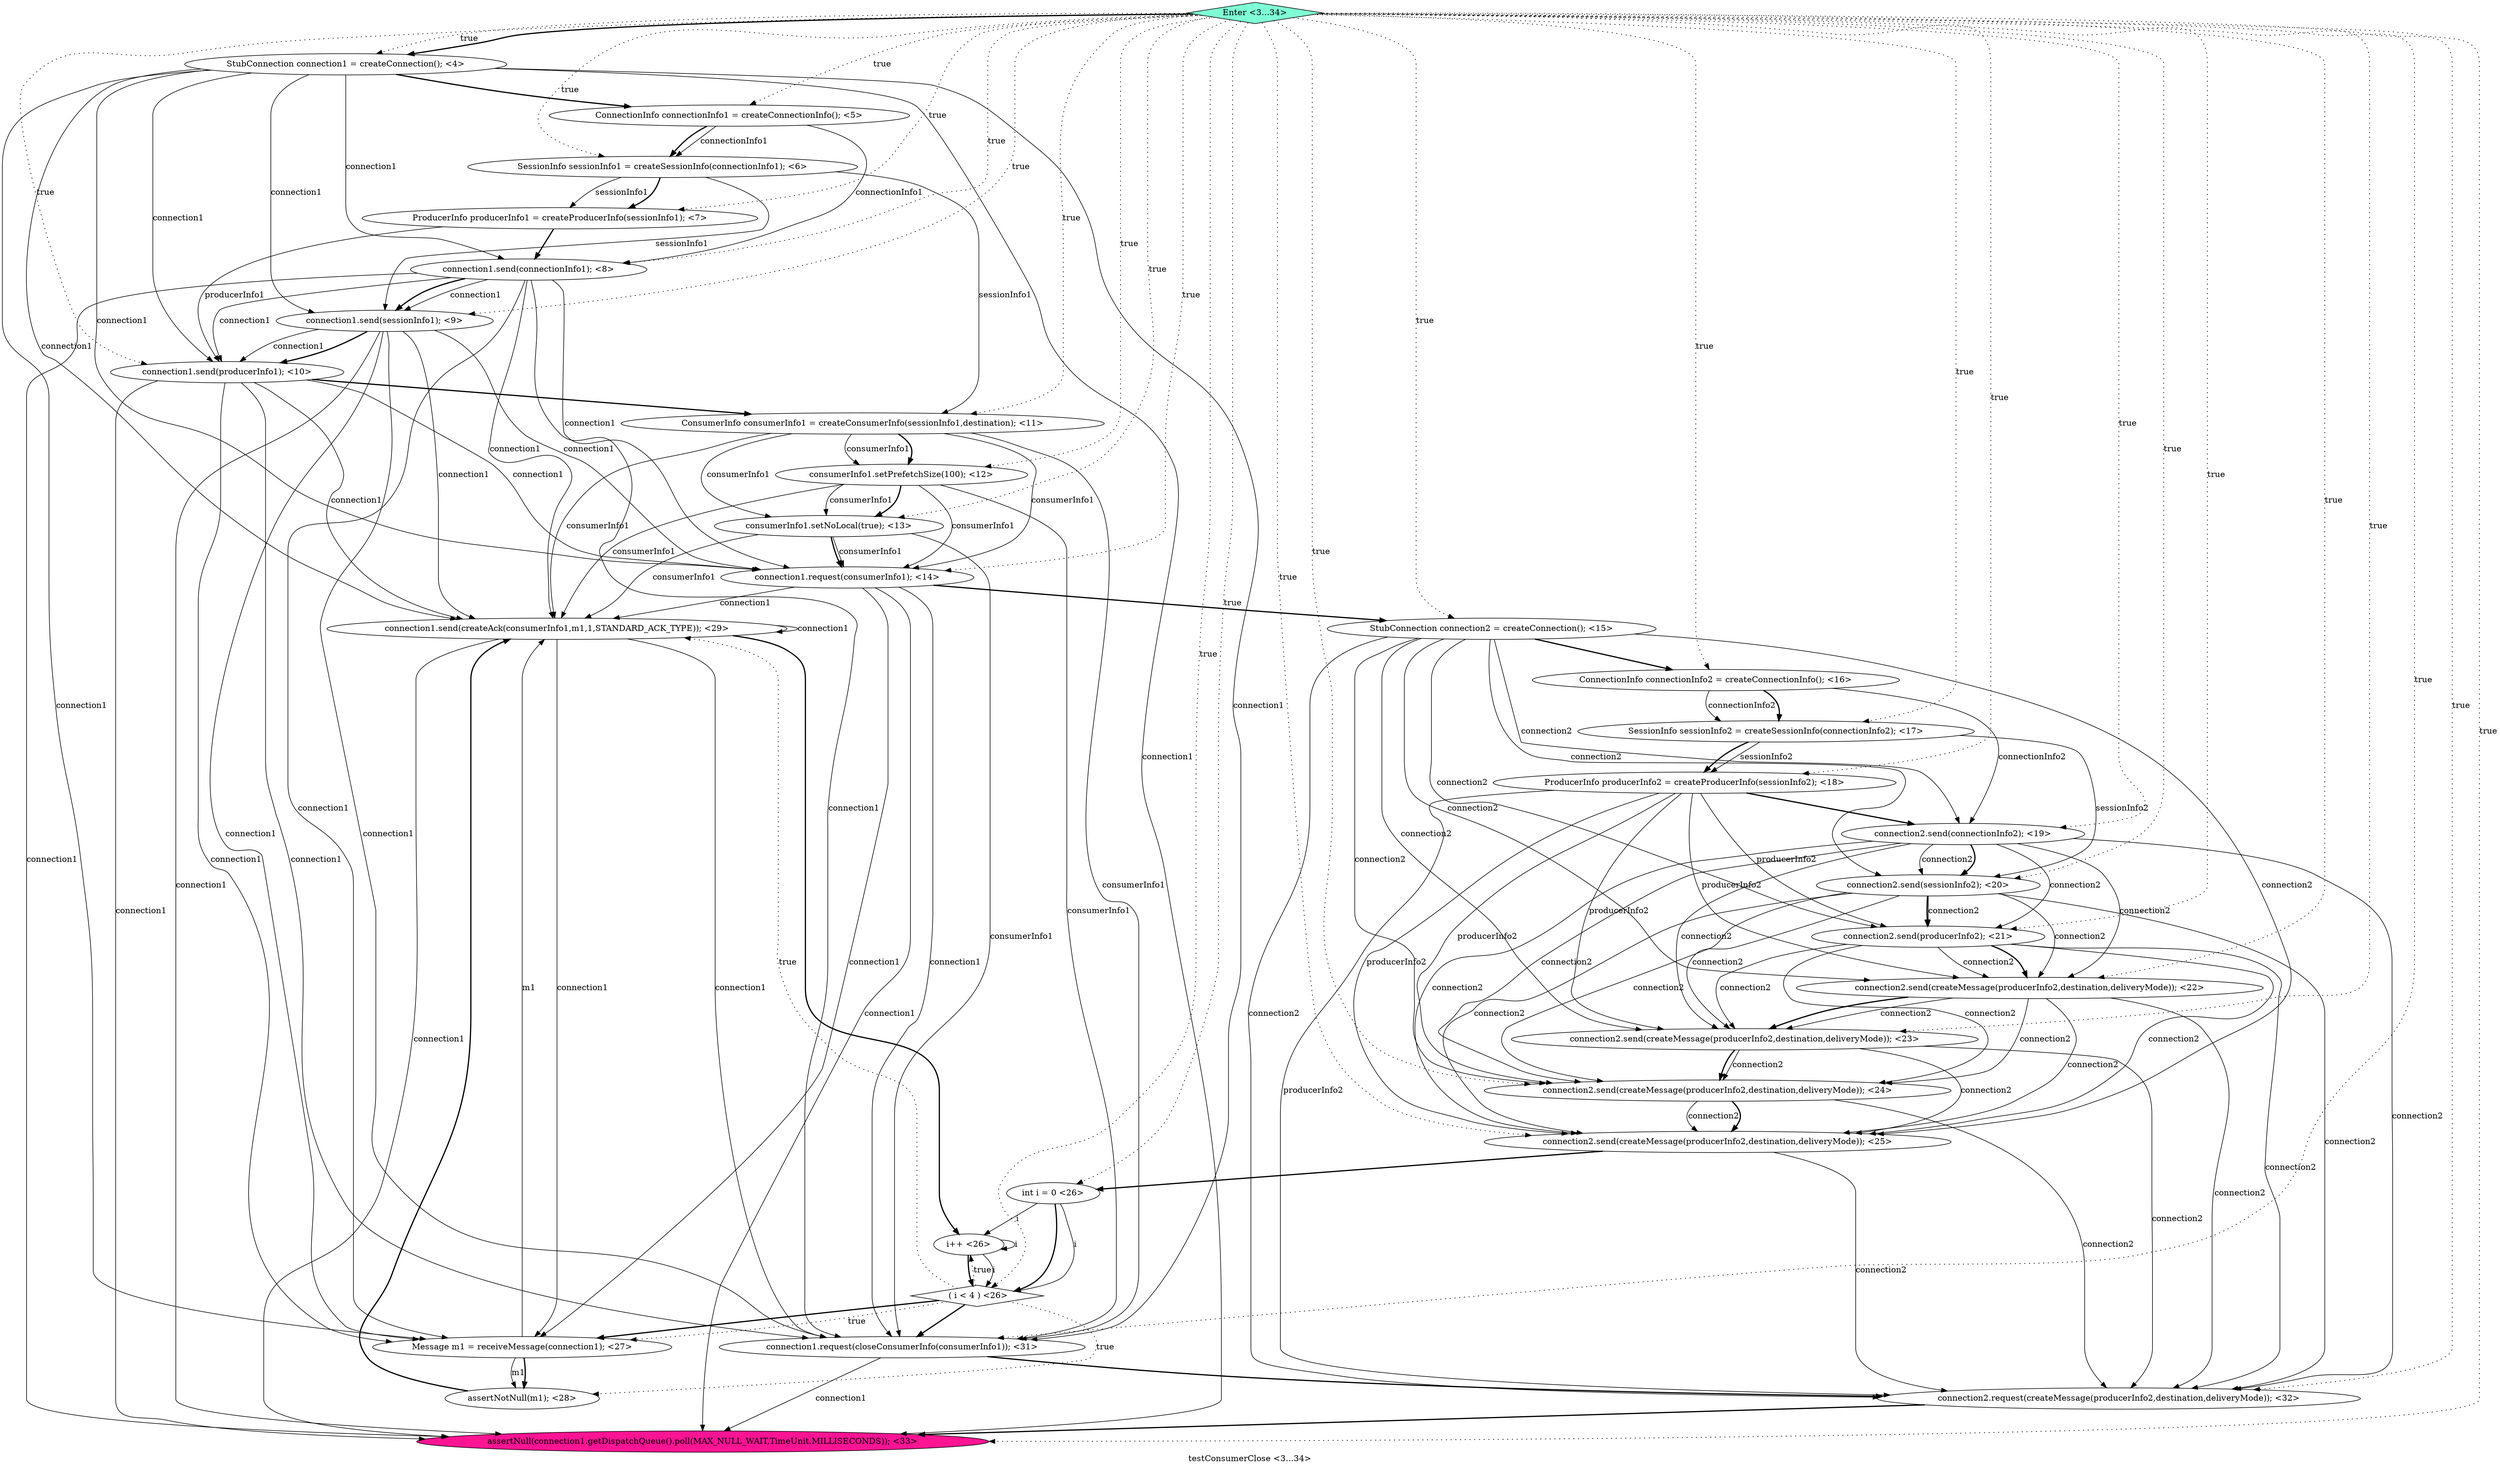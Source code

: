 digraph PDG {
label = "testConsumerClose <3...34>";
0.27 [style = filled, label = "connection1.send(createAck(consumerInfo1,m1,1,STANDARD_ACK_TYPE)); <29>", fillcolor = white, shape = ellipse];
0.23 [style = filled, label = " ( i < 4 ) <26>", fillcolor = white, shape = diamond];
0.1 [style = filled, label = "ConnectionInfo connectionInfo1 = createConnectionInfo(); <5>", fillcolor = white, shape = ellipse];
0.8 [style = filled, label = "consumerInfo1.setPrefetchSize(100); <12>", fillcolor = white, shape = ellipse];
0.10 [style = filled, label = "connection1.request(consumerInfo1); <14>", fillcolor = white, shape = ellipse];
0.20 [style = filled, label = "connection2.send(createMessage(producerInfo2,destination,deliveryMode)); <24>", fillcolor = white, shape = ellipse];
0.5 [style = filled, label = "connection1.send(sessionInfo1); <9>", fillcolor = white, shape = ellipse];
0.18 [style = filled, label = "connection2.send(createMessage(producerInfo2,destination,deliveryMode)); <22>", fillcolor = white, shape = ellipse];
0.11 [style = filled, label = "StubConnection connection2 = createConnection(); <15>", fillcolor = white, shape = ellipse];
0.22 [style = filled, label = "int i = 0 <26>", fillcolor = white, shape = ellipse];
0.6 [style = filled, label = "connection1.send(producerInfo1); <10>", fillcolor = white, shape = ellipse];
0.14 [style = filled, label = "ProducerInfo producerInfo2 = createProducerInfo(sessionInfo2); <18>", fillcolor = white, shape = ellipse];
0.19 [style = filled, label = "connection2.send(createMessage(producerInfo2,destination,deliveryMode)); <23>", fillcolor = white, shape = ellipse];
0.28 [style = filled, label = "connection1.request(closeConsumerInfo(consumerInfo1)); <31>", fillcolor = white, shape = ellipse];
0.13 [style = filled, label = "SessionInfo sessionInfo2 = createSessionInfo(connectionInfo2); <17>", fillcolor = white, shape = ellipse];
0.25 [style = filled, label = "Message m1 = receiveMessage(connection1); <27>", fillcolor = white, shape = ellipse];
0.4 [style = filled, label = "connection1.send(connectionInfo1); <8>", fillcolor = white, shape = ellipse];
0.24 [style = filled, label = "i++ <26>", fillcolor = white, shape = ellipse];
0.29 [style = filled, label = "connection2.request(createMessage(producerInfo2,destination,deliveryMode)); <32>", fillcolor = white, shape = ellipse];
0.9 [style = filled, label = "consumerInfo1.setNoLocal(true); <13>", fillcolor = white, shape = ellipse];
0.17 [style = filled, label = "connection2.send(producerInfo2); <21>", fillcolor = white, shape = ellipse];
0.12 [style = filled, label = "ConnectionInfo connectionInfo2 = createConnectionInfo(); <16>", fillcolor = white, shape = ellipse];
0.26 [style = filled, label = "assertNotNull(m1); <28>", fillcolor = white, shape = ellipse];
0.31 [style = filled, label = "Enter <3...34>", fillcolor = aquamarine, shape = diamond];
0.15 [style = filled, label = "connection2.send(connectionInfo2); <19>", fillcolor = white, shape = ellipse];
0.21 [style = filled, label = "connection2.send(createMessage(producerInfo2,destination,deliveryMode)); <25>", fillcolor = white, shape = ellipse];
0.3 [style = filled, label = "ProducerInfo producerInfo1 = createProducerInfo(sessionInfo1); <7>", fillcolor = white, shape = ellipse];
0.2 [style = filled, label = "SessionInfo sessionInfo1 = createSessionInfo(connectionInfo1); <6>", fillcolor = white, shape = ellipse];
0.16 [style = filled, label = "connection2.send(sessionInfo2); <20>", fillcolor = white, shape = ellipse];
0.30 [style = filled, label = "assertNull(connection1.getDispatchQueue().poll(MAX_NULL_WAIT,TimeUnit.MILLISECONDS)); <33>", fillcolor = deeppink, shape = ellipse];
0.0 [style = filled, label = "StubConnection connection1 = createConnection(); <4>", fillcolor = white, shape = ellipse];
0.7 [style = filled, label = "ConsumerInfo consumerInfo1 = createConsumerInfo(sessionInfo1,destination); <11>", fillcolor = white, shape = ellipse];
0.0 -> 0.1 [style = bold, label=""];
0.0 -> 0.4 [style = solid, label="connection1"];
0.0 -> 0.5 [style = solid, label="connection1"];
0.0 -> 0.6 [style = solid, label="connection1"];
0.0 -> 0.10 [style = solid, label="connection1"];
0.0 -> 0.25 [style = solid, label="connection1"];
0.0 -> 0.27 [style = solid, label="connection1"];
0.0 -> 0.28 [style = solid, label="connection1"];
0.0 -> 0.30 [style = solid, label="connection1"];
0.1 -> 0.2 [style = solid, label="connectionInfo1"];
0.1 -> 0.2 [style = bold, label=""];
0.1 -> 0.4 [style = solid, label="connectionInfo1"];
0.2 -> 0.3 [style = solid, label="sessionInfo1"];
0.2 -> 0.3 [style = bold, label=""];
0.2 -> 0.5 [style = solid, label="sessionInfo1"];
0.2 -> 0.7 [style = solid, label="sessionInfo1"];
0.3 -> 0.4 [style = bold, label=""];
0.3 -> 0.6 [style = solid, label="producerInfo1"];
0.4 -> 0.5 [style = solid, label="connection1"];
0.4 -> 0.5 [style = bold, label=""];
0.4 -> 0.6 [style = solid, label="connection1"];
0.4 -> 0.10 [style = solid, label="connection1"];
0.4 -> 0.25 [style = solid, label="connection1"];
0.4 -> 0.27 [style = solid, label="connection1"];
0.4 -> 0.28 [style = solid, label="connection1"];
0.4 -> 0.30 [style = solid, label="connection1"];
0.5 -> 0.6 [style = solid, label="connection1"];
0.5 -> 0.6 [style = bold, label=""];
0.5 -> 0.10 [style = solid, label="connection1"];
0.5 -> 0.25 [style = solid, label="connection1"];
0.5 -> 0.27 [style = solid, label="connection1"];
0.5 -> 0.28 [style = solid, label="connection1"];
0.5 -> 0.30 [style = solid, label="connection1"];
0.6 -> 0.7 [style = bold, label=""];
0.6 -> 0.10 [style = solid, label="connection1"];
0.6 -> 0.25 [style = solid, label="connection1"];
0.6 -> 0.27 [style = solid, label="connection1"];
0.6 -> 0.28 [style = solid, label="connection1"];
0.6 -> 0.30 [style = solid, label="connection1"];
0.7 -> 0.8 [style = solid, label="consumerInfo1"];
0.7 -> 0.8 [style = bold, label=""];
0.7 -> 0.9 [style = solid, label="consumerInfo1"];
0.7 -> 0.10 [style = solid, label="consumerInfo1"];
0.7 -> 0.27 [style = solid, label="consumerInfo1"];
0.7 -> 0.28 [style = solid, label="consumerInfo1"];
0.8 -> 0.9 [style = solid, label="consumerInfo1"];
0.8 -> 0.9 [style = bold, label=""];
0.8 -> 0.10 [style = solid, label="consumerInfo1"];
0.8 -> 0.27 [style = solid, label="consumerInfo1"];
0.8 -> 0.28 [style = solid, label="consumerInfo1"];
0.9 -> 0.10 [style = solid, label="consumerInfo1"];
0.9 -> 0.10 [style = bold, label=""];
0.9 -> 0.27 [style = solid, label="consumerInfo1"];
0.9 -> 0.28 [style = solid, label="consumerInfo1"];
0.10 -> 0.11 [style = bold, label=""];
0.10 -> 0.25 [style = solid, label="connection1"];
0.10 -> 0.27 [style = solid, label="connection1"];
0.10 -> 0.28 [style = solid, label="connection1"];
0.10 -> 0.30 [style = solid, label="connection1"];
0.11 -> 0.12 [style = bold, label=""];
0.11 -> 0.15 [style = solid, label="connection2"];
0.11 -> 0.16 [style = solid, label="connection2"];
0.11 -> 0.17 [style = solid, label="connection2"];
0.11 -> 0.18 [style = solid, label="connection2"];
0.11 -> 0.19 [style = solid, label="connection2"];
0.11 -> 0.20 [style = solid, label="connection2"];
0.11 -> 0.21 [style = solid, label="connection2"];
0.11 -> 0.29 [style = solid, label="connection2"];
0.12 -> 0.13 [style = solid, label="connectionInfo2"];
0.12 -> 0.13 [style = bold, label=""];
0.12 -> 0.15 [style = solid, label="connectionInfo2"];
0.13 -> 0.14 [style = solid, label="sessionInfo2"];
0.13 -> 0.14 [style = bold, label=""];
0.13 -> 0.16 [style = solid, label="sessionInfo2"];
0.14 -> 0.15 [style = bold, label=""];
0.14 -> 0.17 [style = solid, label="producerInfo2"];
0.14 -> 0.18 [style = solid, label="producerInfo2"];
0.14 -> 0.19 [style = solid, label="producerInfo2"];
0.14 -> 0.20 [style = solid, label="producerInfo2"];
0.14 -> 0.21 [style = solid, label="producerInfo2"];
0.14 -> 0.29 [style = solid, label="producerInfo2"];
0.15 -> 0.16 [style = solid, label="connection2"];
0.15 -> 0.16 [style = bold, label=""];
0.15 -> 0.17 [style = solid, label="connection2"];
0.15 -> 0.18 [style = solid, label="connection2"];
0.15 -> 0.19 [style = solid, label="connection2"];
0.15 -> 0.20 [style = solid, label="connection2"];
0.15 -> 0.21 [style = solid, label="connection2"];
0.15 -> 0.29 [style = solid, label="connection2"];
0.16 -> 0.17 [style = solid, label="connection2"];
0.16 -> 0.17 [style = bold, label=""];
0.16 -> 0.18 [style = solid, label="connection2"];
0.16 -> 0.19 [style = solid, label="connection2"];
0.16 -> 0.20 [style = solid, label="connection2"];
0.16 -> 0.21 [style = solid, label="connection2"];
0.16 -> 0.29 [style = solid, label="connection2"];
0.17 -> 0.18 [style = solid, label="connection2"];
0.17 -> 0.18 [style = bold, label=""];
0.17 -> 0.19 [style = solid, label="connection2"];
0.17 -> 0.20 [style = solid, label="connection2"];
0.17 -> 0.21 [style = solid, label="connection2"];
0.17 -> 0.29 [style = solid, label="connection2"];
0.18 -> 0.19 [style = solid, label="connection2"];
0.18 -> 0.19 [style = bold, label=""];
0.18 -> 0.20 [style = solid, label="connection2"];
0.18 -> 0.21 [style = solid, label="connection2"];
0.18 -> 0.29 [style = solid, label="connection2"];
0.19 -> 0.20 [style = solid, label="connection2"];
0.19 -> 0.20 [style = bold, label=""];
0.19 -> 0.21 [style = solid, label="connection2"];
0.19 -> 0.29 [style = solid, label="connection2"];
0.20 -> 0.21 [style = solid, label="connection2"];
0.20 -> 0.21 [style = bold, label=""];
0.20 -> 0.29 [style = solid, label="connection2"];
0.21 -> 0.22 [style = bold, label=""];
0.21 -> 0.29 [style = solid, label="connection2"];
0.22 -> 0.23 [style = solid, label="i"];
0.22 -> 0.23 [style = bold, label=""];
0.22 -> 0.24 [style = solid, label="i"];
0.23 -> 0.24 [style = dotted, label="true"];
0.23 -> 0.25 [style = dotted, label="true"];
0.23 -> 0.25 [style = bold, label=""];
0.23 -> 0.26 [style = dotted, label="true"];
0.23 -> 0.27 [style = dotted, label="true"];
0.23 -> 0.28 [style = bold, label=""];
0.24 -> 0.23 [style = solid, label="i"];
0.24 -> 0.23 [style = bold, label=""];
0.24 -> 0.24 [style = solid, label="i"];
0.25 -> 0.26 [style = solid, label="m1"];
0.25 -> 0.26 [style = bold, label=""];
0.25 -> 0.27 [style = solid, label="m1"];
0.26 -> 0.27 [style = bold, label=""];
0.27 -> 0.24 [style = bold, label=""];
0.27 -> 0.25 [style = solid, label="connection1"];
0.27 -> 0.27 [style = solid, label="connection1"];
0.27 -> 0.28 [style = solid, label="connection1"];
0.27 -> 0.30 [style = solid, label="connection1"];
0.28 -> 0.29 [style = bold, label=""];
0.28 -> 0.30 [style = solid, label="connection1"];
0.29 -> 0.30 [style = bold, label=""];
0.31 -> 0.0 [style = dotted, label="true"];
0.31 -> 0.0 [style = bold, label=""];
0.31 -> 0.1 [style = dotted, label="true"];
0.31 -> 0.2 [style = dotted, label="true"];
0.31 -> 0.3 [style = dotted, label="true"];
0.31 -> 0.4 [style = dotted, label="true"];
0.31 -> 0.5 [style = dotted, label="true"];
0.31 -> 0.6 [style = dotted, label="true"];
0.31 -> 0.7 [style = dotted, label="true"];
0.31 -> 0.8 [style = dotted, label="true"];
0.31 -> 0.9 [style = dotted, label="true"];
0.31 -> 0.10 [style = dotted, label="true"];
0.31 -> 0.11 [style = dotted, label="true"];
0.31 -> 0.12 [style = dotted, label="true"];
0.31 -> 0.13 [style = dotted, label="true"];
0.31 -> 0.14 [style = dotted, label="true"];
0.31 -> 0.15 [style = dotted, label="true"];
0.31 -> 0.16 [style = dotted, label="true"];
0.31 -> 0.17 [style = dotted, label="true"];
0.31 -> 0.18 [style = dotted, label="true"];
0.31 -> 0.19 [style = dotted, label="true"];
0.31 -> 0.20 [style = dotted, label="true"];
0.31 -> 0.21 [style = dotted, label="true"];
0.31 -> 0.22 [style = dotted, label="true"];
0.31 -> 0.23 [style = dotted, label="true"];
0.31 -> 0.28 [style = dotted, label="true"];
0.31 -> 0.29 [style = dotted, label="true"];
0.31 -> 0.30 [style = dotted, label="true"];
}
